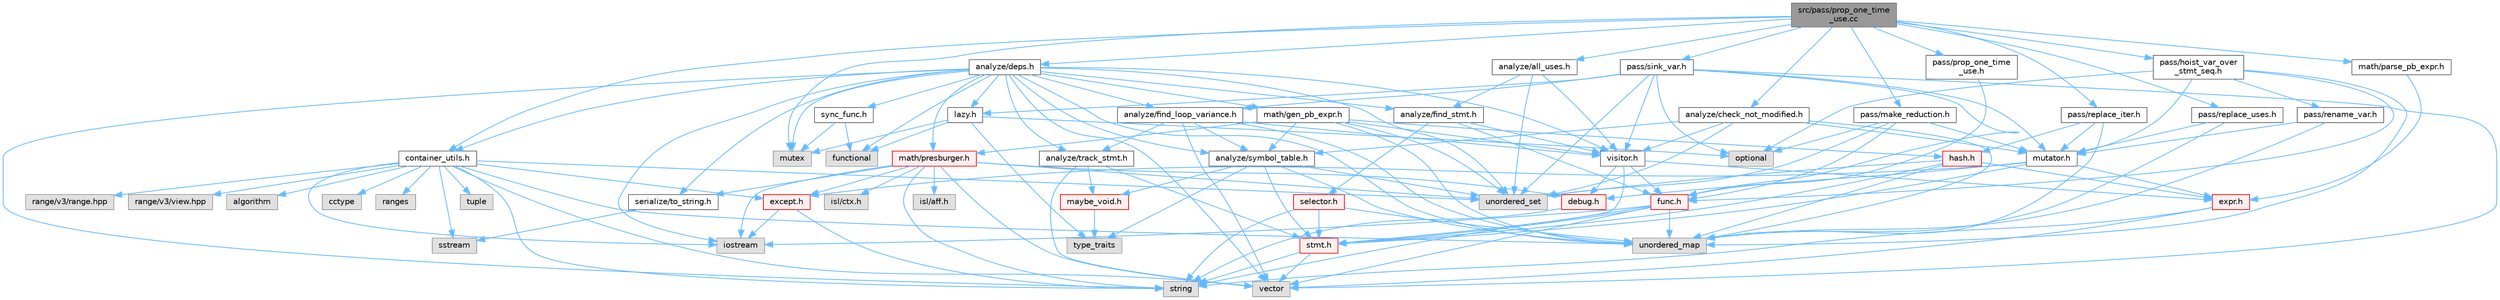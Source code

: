 digraph "src/pass/prop_one_time_use.cc"
{
 // LATEX_PDF_SIZE
  bgcolor="transparent";
  edge [fontname=Helvetica,fontsize=10,labelfontname=Helvetica,labelfontsize=10];
  node [fontname=Helvetica,fontsize=10,shape=box,height=0.2,width=0.4];
  Node1 [label="src/pass/prop_one_time\l_use.cc",height=0.2,width=0.4,color="gray40", fillcolor="grey60", style="filled", fontcolor="black",tooltip=" "];
  Node1 -> Node2 [color="steelblue1",style="solid"];
  Node2 [label="mutex",height=0.2,width=0.4,color="grey60", fillcolor="#E0E0E0", style="filled",tooltip=" "];
  Node1 -> Node3 [color="steelblue1",style="solid"];
  Node3 [label="analyze/all_uses.h",height=0.2,width=0.4,color="grey40", fillcolor="white", style="filled",URL="$all__uses_8h.html",tooltip=" "];
  Node3 -> Node4 [color="steelblue1",style="solid"];
  Node4 [label="unordered_set",height=0.2,width=0.4,color="grey60", fillcolor="#E0E0E0", style="filled",tooltip=" "];
  Node3 -> Node5 [color="steelblue1",style="solid"];
  Node5 [label="analyze/find_stmt.h",height=0.2,width=0.4,color="grey40", fillcolor="white", style="filled",URL="$find__stmt_8h.html",tooltip=" "];
  Node5 -> Node6 [color="steelblue1",style="solid"];
  Node6 [label="func.h",height=0.2,width=0.4,color="red", fillcolor="#FFF0F0", style="filled",URL="$func_8h.html",tooltip=" "];
  Node6 -> Node7 [color="steelblue1",style="solid"];
  Node7 [label="iostream",height=0.2,width=0.4,color="grey60", fillcolor="#E0E0E0", style="filled",tooltip=" "];
  Node6 -> Node8 [color="steelblue1",style="solid"];
  Node8 [label="string",height=0.2,width=0.4,color="grey60", fillcolor="#E0E0E0", style="filled",tooltip=" "];
  Node6 -> Node9 [color="steelblue1",style="solid"];
  Node9 [label="unordered_map",height=0.2,width=0.4,color="grey60", fillcolor="#E0E0E0", style="filled",tooltip=" "];
  Node6 -> Node11 [color="steelblue1",style="solid"];
  Node11 [label="vector",height=0.2,width=0.4,color="grey60", fillcolor="#E0E0E0", style="filled",tooltip=" "];
  Node6 -> Node50 [color="steelblue1",style="solid"];
  Node50 [label="stmt.h",height=0.2,width=0.4,color="red", fillcolor="#FFF0F0", style="filled",URL="$stmt_8h.html",tooltip=" "];
  Node50 -> Node8 [color="steelblue1",style="solid"];
  Node50 -> Node11 [color="steelblue1",style="solid"];
  Node5 -> Node56 [color="steelblue1",style="solid"];
  Node56 [label="selector.h",height=0.2,width=0.4,color="red", fillcolor="#FFF0F0", style="filled",URL="$selector_8h.html",tooltip=" "];
  Node56 -> Node8 [color="steelblue1",style="solid"];
  Node56 -> Node9 [color="steelblue1",style="solid"];
  Node56 -> Node50 [color="steelblue1",style="solid"];
  Node5 -> Node57 [color="steelblue1",style="solid"];
  Node57 [label="visitor.h",height=0.2,width=0.4,color="grey40", fillcolor="white", style="filled",URL="$visitor_8h.html",tooltip=" "];
  Node57 -> Node58 [color="steelblue1",style="solid"];
  Node58 [label="debug.h",height=0.2,width=0.4,color="red", fillcolor="#FFF0F0", style="filled",URL="$debug_8h.html",tooltip=" "];
  Node58 -> Node8 [color="steelblue1",style="solid"];
  Node57 -> Node43 [color="steelblue1",style="solid"];
  Node43 [label="expr.h",height=0.2,width=0.4,color="red", fillcolor="#FFF0F0", style="filled",URL="$expr_8h.html",tooltip=" "];
  Node43 -> Node8 [color="steelblue1",style="solid"];
  Node43 -> Node11 [color="steelblue1",style="solid"];
  Node57 -> Node6 [color="steelblue1",style="solid"];
  Node57 -> Node50 [color="steelblue1",style="solid"];
  Node3 -> Node57 [color="steelblue1",style="solid"];
  Node1 -> Node61 [color="steelblue1",style="solid"];
  Node61 [label="analyze/check_not_modified.h",height=0.2,width=0.4,color="grey40", fillcolor="white", style="filled",URL="$check__not__modified_8h.html",tooltip=" "];
  Node61 -> Node9 [color="steelblue1",style="solid"];
  Node61 -> Node4 [color="steelblue1",style="solid"];
  Node61 -> Node62 [color="steelblue1",style="solid"];
  Node62 [label="analyze/symbol_table.h",height=0.2,width=0.4,color="grey40", fillcolor="white", style="filled",URL="$symbol__table_8h.html",tooltip=" "];
  Node62 -> Node23 [color="steelblue1",style="solid"];
  Node23 [label="type_traits",height=0.2,width=0.4,color="grey60", fillcolor="#E0E0E0", style="filled",tooltip=" "];
  Node62 -> Node9 [color="steelblue1",style="solid"];
  Node62 -> Node4 [color="steelblue1",style="solid"];
  Node62 -> Node63 [color="steelblue1",style="solid"];
  Node63 [label="maybe_void.h",height=0.2,width=0.4,color="red", fillcolor="#FFF0F0", style="filled",URL="$maybe__void_8h.html",tooltip=" "];
  Node63 -> Node23 [color="steelblue1",style="solid"];
  Node62 -> Node50 [color="steelblue1",style="solid"];
  Node61 -> Node64 [color="steelblue1",style="solid"];
  Node64 [label="mutator.h",height=0.2,width=0.4,color="grey40", fillcolor="white", style="filled",URL="$mutator_8h.html",tooltip=" "];
  Node64 -> Node58 [color="steelblue1",style="solid"];
  Node64 -> Node27 [color="steelblue1",style="solid"];
  Node27 [label="except.h",height=0.2,width=0.4,color="red", fillcolor="#FFF0F0", style="filled",URL="$except_8h.html",tooltip=" "];
  Node27 -> Node7 [color="steelblue1",style="solid"];
  Node27 -> Node8 [color="steelblue1",style="solid"];
  Node64 -> Node43 [color="steelblue1",style="solid"];
  Node64 -> Node50 [color="steelblue1",style="solid"];
  Node61 -> Node57 [color="steelblue1",style="solid"];
  Node1 -> Node65 [color="steelblue1",style="solid"];
  Node65 [label="analyze/deps.h",height=0.2,width=0.4,color="grey40", fillcolor="white", style="filled",URL="$deps_8h.html",tooltip=" "];
  Node65 -> Node14 [color="steelblue1",style="solid"];
  Node14 [label="functional",height=0.2,width=0.4,color="grey60", fillcolor="#E0E0E0", style="filled",tooltip=" "];
  Node65 -> Node7 [color="steelblue1",style="solid"];
  Node65 -> Node2 [color="steelblue1",style="solid"];
  Node65 -> Node8 [color="steelblue1",style="solid"];
  Node65 -> Node9 [color="steelblue1",style="solid"];
  Node65 -> Node4 [color="steelblue1",style="solid"];
  Node65 -> Node11 [color="steelblue1",style="solid"];
  Node65 -> Node66 [color="steelblue1",style="solid"];
  Node66 [label="analyze/find_loop_variance.h",height=0.2,width=0.4,color="grey40", fillcolor="white", style="filled",URL="$find__loop__variance_8h.html",tooltip=" "];
  Node66 -> Node9 [color="steelblue1",style="solid"];
  Node66 -> Node11 [color="steelblue1",style="solid"];
  Node66 -> Node62 [color="steelblue1",style="solid"];
  Node66 -> Node67 [color="steelblue1",style="solid"];
  Node67 [label="analyze/track_stmt.h",height=0.2,width=0.4,color="grey40", fillcolor="white", style="filled",URL="$track__stmt_8h.html",tooltip=" "];
  Node67 -> Node11 [color="steelblue1",style="solid"];
  Node67 -> Node63 [color="steelblue1",style="solid"];
  Node67 -> Node50 [color="steelblue1",style="solid"];
  Node66 -> Node57 [color="steelblue1",style="solid"];
  Node65 -> Node5 [color="steelblue1",style="solid"];
  Node65 -> Node62 [color="steelblue1",style="solid"];
  Node65 -> Node67 [color="steelblue1",style="solid"];
  Node65 -> Node34 [color="steelblue1",style="solid"];
  Node34 [label="container_utils.h",height=0.2,width=0.4,color="grey40", fillcolor="white", style="filled",URL="$container__utils_8h.html",tooltip=" "];
  Node34 -> Node35 [color="steelblue1",style="solid"];
  Node35 [label="algorithm",height=0.2,width=0.4,color="grey60", fillcolor="#E0E0E0", style="filled",tooltip=" "];
  Node34 -> Node36 [color="steelblue1",style="solid"];
  Node36 [label="cctype",height=0.2,width=0.4,color="grey60", fillcolor="#E0E0E0", style="filled",tooltip=" "];
  Node34 -> Node7 [color="steelblue1",style="solid"];
  Node34 -> Node37 [color="steelblue1",style="solid"];
  Node37 [label="ranges",height=0.2,width=0.4,color="grey60", fillcolor="#E0E0E0", style="filled",tooltip=" "];
  Node34 -> Node30 [color="steelblue1",style="solid"];
  Node30 [label="sstream",height=0.2,width=0.4,color="grey60", fillcolor="#E0E0E0", style="filled",tooltip=" "];
  Node34 -> Node8 [color="steelblue1",style="solid"];
  Node34 -> Node38 [color="steelblue1",style="solid"];
  Node38 [label="tuple",height=0.2,width=0.4,color="grey60", fillcolor="#E0E0E0", style="filled",tooltip=" "];
  Node34 -> Node9 [color="steelblue1",style="solid"];
  Node34 -> Node4 [color="steelblue1",style="solid"];
  Node34 -> Node11 [color="steelblue1",style="solid"];
  Node34 -> Node39 [color="steelblue1",style="solid"];
  Node39 [label="range/v3/range.hpp",height=0.2,width=0.4,color="grey60", fillcolor="#E0E0E0", style="filled",tooltip=" "];
  Node34 -> Node40 [color="steelblue1",style="solid"];
  Node40 [label="range/v3/view.hpp",height=0.2,width=0.4,color="grey60", fillcolor="#E0E0E0", style="filled",tooltip=" "];
  Node34 -> Node27 [color="steelblue1",style="solid"];
  Node65 -> Node68 [color="steelblue1",style="solid"];
  Node68 [label="lazy.h",height=0.2,width=0.4,color="grey40", fillcolor="white", style="filled",URL="$lazy_8h.html",tooltip=" "];
  Node68 -> Node14 [color="steelblue1",style="solid"];
  Node68 -> Node2 [color="steelblue1",style="solid"];
  Node68 -> Node15 [color="steelblue1",style="solid"];
  Node15 [label="optional",height=0.2,width=0.4,color="grey60", fillcolor="#E0E0E0", style="filled",tooltip=" "];
  Node68 -> Node23 [color="steelblue1",style="solid"];
  Node65 -> Node69 [color="steelblue1",style="solid"];
  Node69 [label="math/gen_pb_expr.h",height=0.2,width=0.4,color="grey40", fillcolor="white", style="filled",URL="$gen__pb__expr_8h.html",tooltip=" "];
  Node69 -> Node9 [color="steelblue1",style="solid"];
  Node69 -> Node4 [color="steelblue1",style="solid"];
  Node69 -> Node62 [color="steelblue1",style="solid"];
  Node69 -> Node70 [color="steelblue1",style="solid"];
  Node70 [label="hash.h",height=0.2,width=0.4,color="red", fillcolor="#FFF0F0", style="filled",URL="$hash_8h.html",tooltip=" "];
  Node70 -> Node9 [color="steelblue1",style="solid"];
  Node70 -> Node4 [color="steelblue1",style="solid"];
  Node70 -> Node43 [color="steelblue1",style="solid"];
  Node70 -> Node50 [color="steelblue1",style="solid"];
  Node69 -> Node71 [color="steelblue1",style="solid"];
  Node71 [label="math/presburger.h",height=0.2,width=0.4,color="red", fillcolor="#FFF0F0", style="filled",URL="$presburger_8h.html",tooltip=" "];
  Node71 -> Node7 [color="steelblue1",style="solid"];
  Node71 -> Node8 [color="steelblue1",style="solid"];
  Node71 -> Node4 [color="steelblue1",style="solid"];
  Node71 -> Node11 [color="steelblue1",style="solid"];
  Node71 -> Node72 [color="steelblue1",style="solid"];
  Node72 [label="isl/aff.h",height=0.2,width=0.4,color="grey60", fillcolor="#E0E0E0", style="filled",tooltip=" "];
  Node71 -> Node73 [color="steelblue1",style="solid"];
  Node73 [label="isl/ctx.h",height=0.2,width=0.4,color="grey60", fillcolor="#E0E0E0", style="filled",tooltip=" "];
  Node71 -> Node58 [color="steelblue1",style="solid"];
  Node71 -> Node27 [color="steelblue1",style="solid"];
  Node71 -> Node29 [color="steelblue1",style="solid"];
  Node29 [label="serialize/to_string.h",height=0.2,width=0.4,color="grey40", fillcolor="white", style="filled",URL="$to__string_8h.html",tooltip=" "];
  Node29 -> Node30 [color="steelblue1",style="solid"];
  Node69 -> Node57 [color="steelblue1",style="solid"];
  Node65 -> Node71 [color="steelblue1",style="solid"];
  Node65 -> Node29 [color="steelblue1",style="solid"];
  Node65 -> Node84 [color="steelblue1",style="solid"];
  Node84 [label="sync_func.h",height=0.2,width=0.4,color="grey40", fillcolor="white", style="filled",URL="$sync__func_8h.html",tooltip=" "];
  Node84 -> Node14 [color="steelblue1",style="solid"];
  Node84 -> Node2 [color="steelblue1",style="solid"];
  Node65 -> Node57 [color="steelblue1",style="solid"];
  Node1 -> Node34 [color="steelblue1",style="solid"];
  Node1 -> Node85 [color="steelblue1",style="solid"];
  Node85 [label="math/parse_pb_expr.h",height=0.2,width=0.4,color="grey40", fillcolor="white", style="filled",URL="$parse__pb__expr_8h.html",tooltip=" "];
  Node85 -> Node43 [color="steelblue1",style="solid"];
  Node1 -> Node86 [color="steelblue1",style="solid"];
  Node86 [label="pass/hoist_var_over\l_stmt_seq.h",height=0.2,width=0.4,color="grey40", fillcolor="white", style="filled",URL="$hoist__var__over__stmt__seq_8h.html",tooltip=" "];
  Node86 -> Node15 [color="steelblue1",style="solid"];
  Node86 -> Node9 [color="steelblue1",style="solid"];
  Node86 -> Node6 [color="steelblue1",style="solid"];
  Node86 -> Node64 [color="steelblue1",style="solid"];
  Node86 -> Node87 [color="steelblue1",style="solid"];
  Node87 [label="pass/rename_var.h",height=0.2,width=0.4,color="grey40", fillcolor="white", style="filled",URL="$rename__var_8h.html",tooltip=" "];
  Node87 -> Node9 [color="steelblue1",style="solid"];
  Node87 -> Node64 [color="steelblue1",style="solid"];
  Node1 -> Node88 [color="steelblue1",style="solid"];
  Node88 [label="pass/make_reduction.h",height=0.2,width=0.4,color="grey40", fillcolor="white", style="filled",URL="$make__reduction_8h.html",tooltip=" "];
  Node88 -> Node15 [color="steelblue1",style="solid"];
  Node88 -> Node4 [color="steelblue1",style="solid"];
  Node88 -> Node6 [color="steelblue1",style="solid"];
  Node88 -> Node64 [color="steelblue1",style="solid"];
  Node1 -> Node89 [color="steelblue1",style="solid"];
  Node89 [label="pass/prop_one_time\l_use.h",height=0.2,width=0.4,color="grey40", fillcolor="white", style="filled",URL="$prop__one__time__use_8h.html",tooltip=" "];
  Node89 -> Node6 [color="steelblue1",style="solid"];
  Node1 -> Node90 [color="steelblue1",style="solid"];
  Node90 [label="pass/replace_iter.h",height=0.2,width=0.4,color="grey40", fillcolor="white", style="filled",URL="$replace__iter_8h.html",tooltip=" "];
  Node90 -> Node9 [color="steelblue1",style="solid"];
  Node90 -> Node70 [color="steelblue1",style="solid"];
  Node90 -> Node64 [color="steelblue1",style="solid"];
  Node1 -> Node91 [color="steelblue1",style="solid"];
  Node91 [label="pass/replace_uses.h",height=0.2,width=0.4,color="grey40", fillcolor="white", style="filled",URL="$replace__uses_8h.html",tooltip=" "];
  Node91 -> Node9 [color="steelblue1",style="solid"];
  Node91 -> Node64 [color="steelblue1",style="solid"];
  Node1 -> Node92 [color="steelblue1",style="solid"];
  Node92 [label="pass/sink_var.h",height=0.2,width=0.4,color="grey40", fillcolor="white", style="filled",URL="$sink__var_8h.html",tooltip=" "];
  Node92 -> Node15 [color="steelblue1",style="solid"];
  Node92 -> Node4 [color="steelblue1",style="solid"];
  Node92 -> Node11 [color="steelblue1",style="solid"];
  Node92 -> Node66 [color="steelblue1",style="solid"];
  Node92 -> Node6 [color="steelblue1",style="solid"];
  Node92 -> Node68 [color="steelblue1",style="solid"];
  Node92 -> Node64 [color="steelblue1",style="solid"];
  Node92 -> Node57 [color="steelblue1",style="solid"];
}
